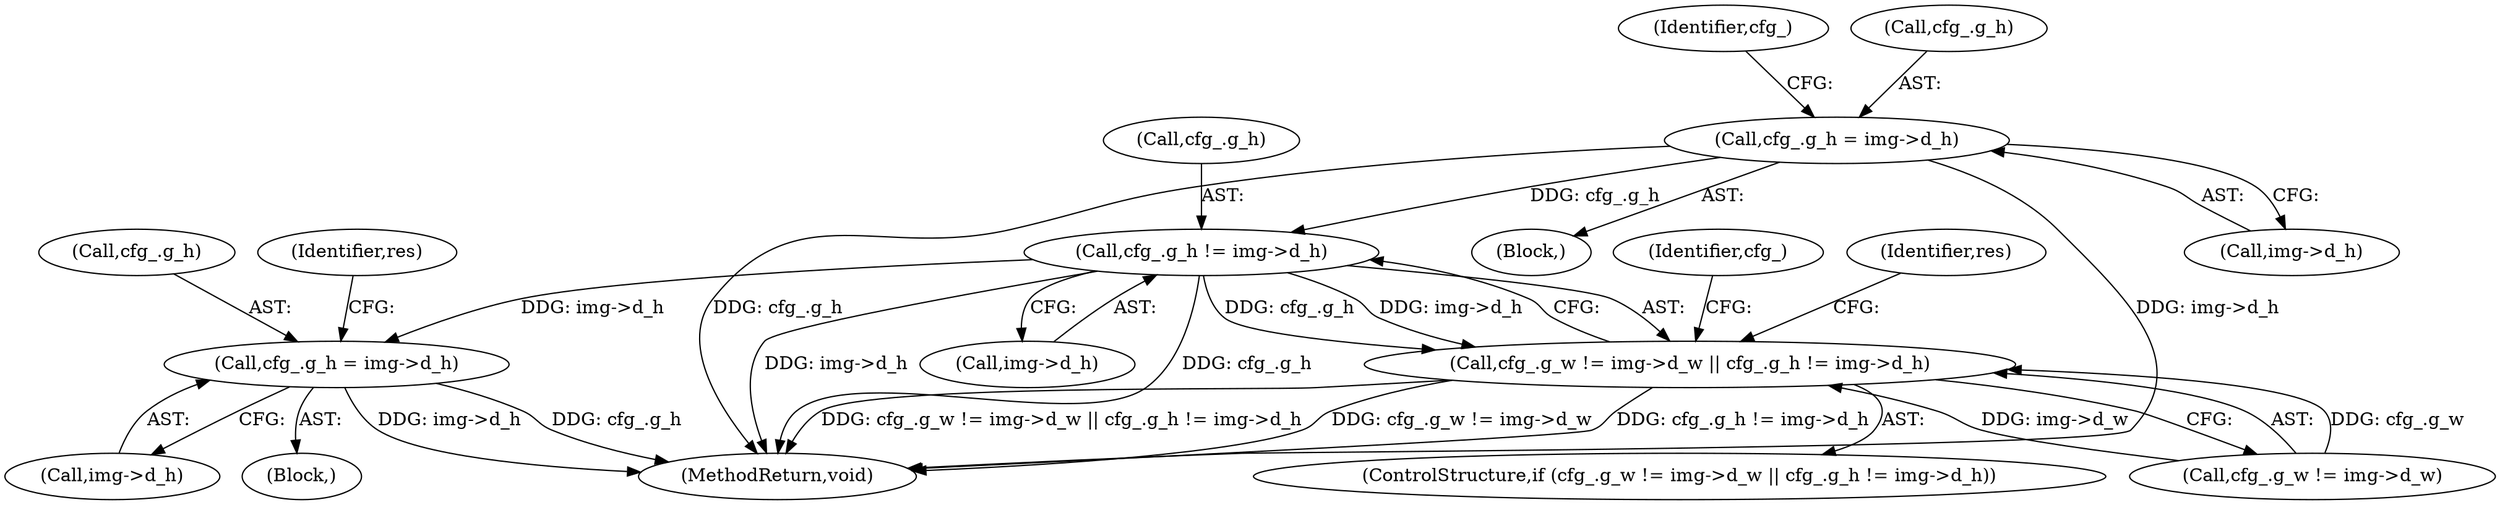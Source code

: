 digraph "1_Android_5a9753fca56f0eeb9f61e342b2fccffc364f9426_61@pointer" {
"1000162" [label="(Call,cfg_.g_h != img->d_h)"];
"1000122" [label="(Call,cfg_.g_h = img->d_h)"];
"1000154" [label="(Call,cfg_.g_w != img->d_w || cfg_.g_h != img->d_h)"];
"1000177" [label="(Call,cfg_.g_h = img->d_h)"];
"1000114" [label="(Block,)"];
"1000162" [label="(Call,cfg_.g_h != img->d_h)"];
"1000131" [label="(Identifier,cfg_)"];
"1000126" [label="(Call,img->d_h)"];
"1000155" [label="(Call,cfg_.g_w != img->d_w)"];
"1000166" [label="(Call,img->d_h)"];
"1000212" [label="(MethodReturn,void)"];
"1000178" [label="(Call,cfg_.g_h)"];
"1000153" [label="(ControlStructure,if (cfg_.g_w != img->d_w || cfg_.g_h != img->d_h))"];
"1000154" [label="(Call,cfg_.g_w != img->d_w || cfg_.g_h != img->d_h)"];
"1000185" [label="(Identifier,res)"];
"1000172" [label="(Identifier,cfg_)"];
"1000123" [label="(Call,cfg_.g_h)"];
"1000177" [label="(Call,cfg_.g_h = img->d_h)"];
"1000122" [label="(Call,cfg_.g_h = img->d_h)"];
"1000198" [label="(Identifier,res)"];
"1000169" [label="(Block,)"];
"1000181" [label="(Call,img->d_h)"];
"1000163" [label="(Call,cfg_.g_h)"];
"1000162" -> "1000154"  [label="AST: "];
"1000162" -> "1000166"  [label="CFG: "];
"1000163" -> "1000162"  [label="AST: "];
"1000166" -> "1000162"  [label="AST: "];
"1000154" -> "1000162"  [label="CFG: "];
"1000162" -> "1000212"  [label="DDG: img->d_h"];
"1000162" -> "1000212"  [label="DDG: cfg_.g_h"];
"1000162" -> "1000154"  [label="DDG: cfg_.g_h"];
"1000162" -> "1000154"  [label="DDG: img->d_h"];
"1000122" -> "1000162"  [label="DDG: cfg_.g_h"];
"1000162" -> "1000177"  [label="DDG: img->d_h"];
"1000122" -> "1000114"  [label="AST: "];
"1000122" -> "1000126"  [label="CFG: "];
"1000123" -> "1000122"  [label="AST: "];
"1000126" -> "1000122"  [label="AST: "];
"1000131" -> "1000122"  [label="CFG: "];
"1000122" -> "1000212"  [label="DDG: img->d_h"];
"1000122" -> "1000212"  [label="DDG: cfg_.g_h"];
"1000154" -> "1000153"  [label="AST: "];
"1000154" -> "1000155"  [label="CFG: "];
"1000155" -> "1000154"  [label="AST: "];
"1000172" -> "1000154"  [label="CFG: "];
"1000198" -> "1000154"  [label="CFG: "];
"1000154" -> "1000212"  [label="DDG: cfg_.g_w != img->d_w || cfg_.g_h != img->d_h"];
"1000154" -> "1000212"  [label="DDG: cfg_.g_w != img->d_w"];
"1000154" -> "1000212"  [label="DDG: cfg_.g_h != img->d_h"];
"1000155" -> "1000154"  [label="DDG: cfg_.g_w"];
"1000155" -> "1000154"  [label="DDG: img->d_w"];
"1000177" -> "1000169"  [label="AST: "];
"1000177" -> "1000181"  [label="CFG: "];
"1000178" -> "1000177"  [label="AST: "];
"1000181" -> "1000177"  [label="AST: "];
"1000185" -> "1000177"  [label="CFG: "];
"1000177" -> "1000212"  [label="DDG: img->d_h"];
"1000177" -> "1000212"  [label="DDG: cfg_.g_h"];
}
